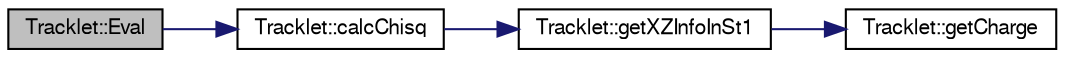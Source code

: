 digraph "Tracklet::Eval"
{
  bgcolor="transparent";
  edge [fontname="FreeSans",fontsize="10",labelfontname="FreeSans",labelfontsize="10"];
  node [fontname="FreeSans",fontsize="10",shape=record];
  rankdir="LR";
  Node1 [label="Tracklet::Eval",height=0.2,width=0.4,color="black", fillcolor="grey75", style="filled" fontcolor="black"];
  Node1 -> Node2 [color="midnightblue",fontsize="10",style="solid",fontname="FreeSans"];
  Node2 [label="Tracklet::calcChisq",height=0.2,width=0.4,color="black",URL="$d2/d26/classTracklet.html#af4572336b769b0e1f0b2d679887bab5d"];
  Node2 -> Node3 [color="midnightblue",fontsize="10",style="solid",fontname="FreeSans"];
  Node3 [label="Tracklet::getXZInfoInSt1",height=0.2,width=0.4,color="black",URL="$d2/d26/classTracklet.html#a640bd5ca2291ae7828fe556502bc3d88"];
  Node3 -> Node4 [color="midnightblue",fontsize="10",style="solid",fontname="FreeSans"];
  Node4 [label="Tracklet::getCharge",height=0.2,width=0.4,color="black",URL="$d2/d26/classTracklet.html#a1f2be06375c110356dabc35f1033ea73"];
}
